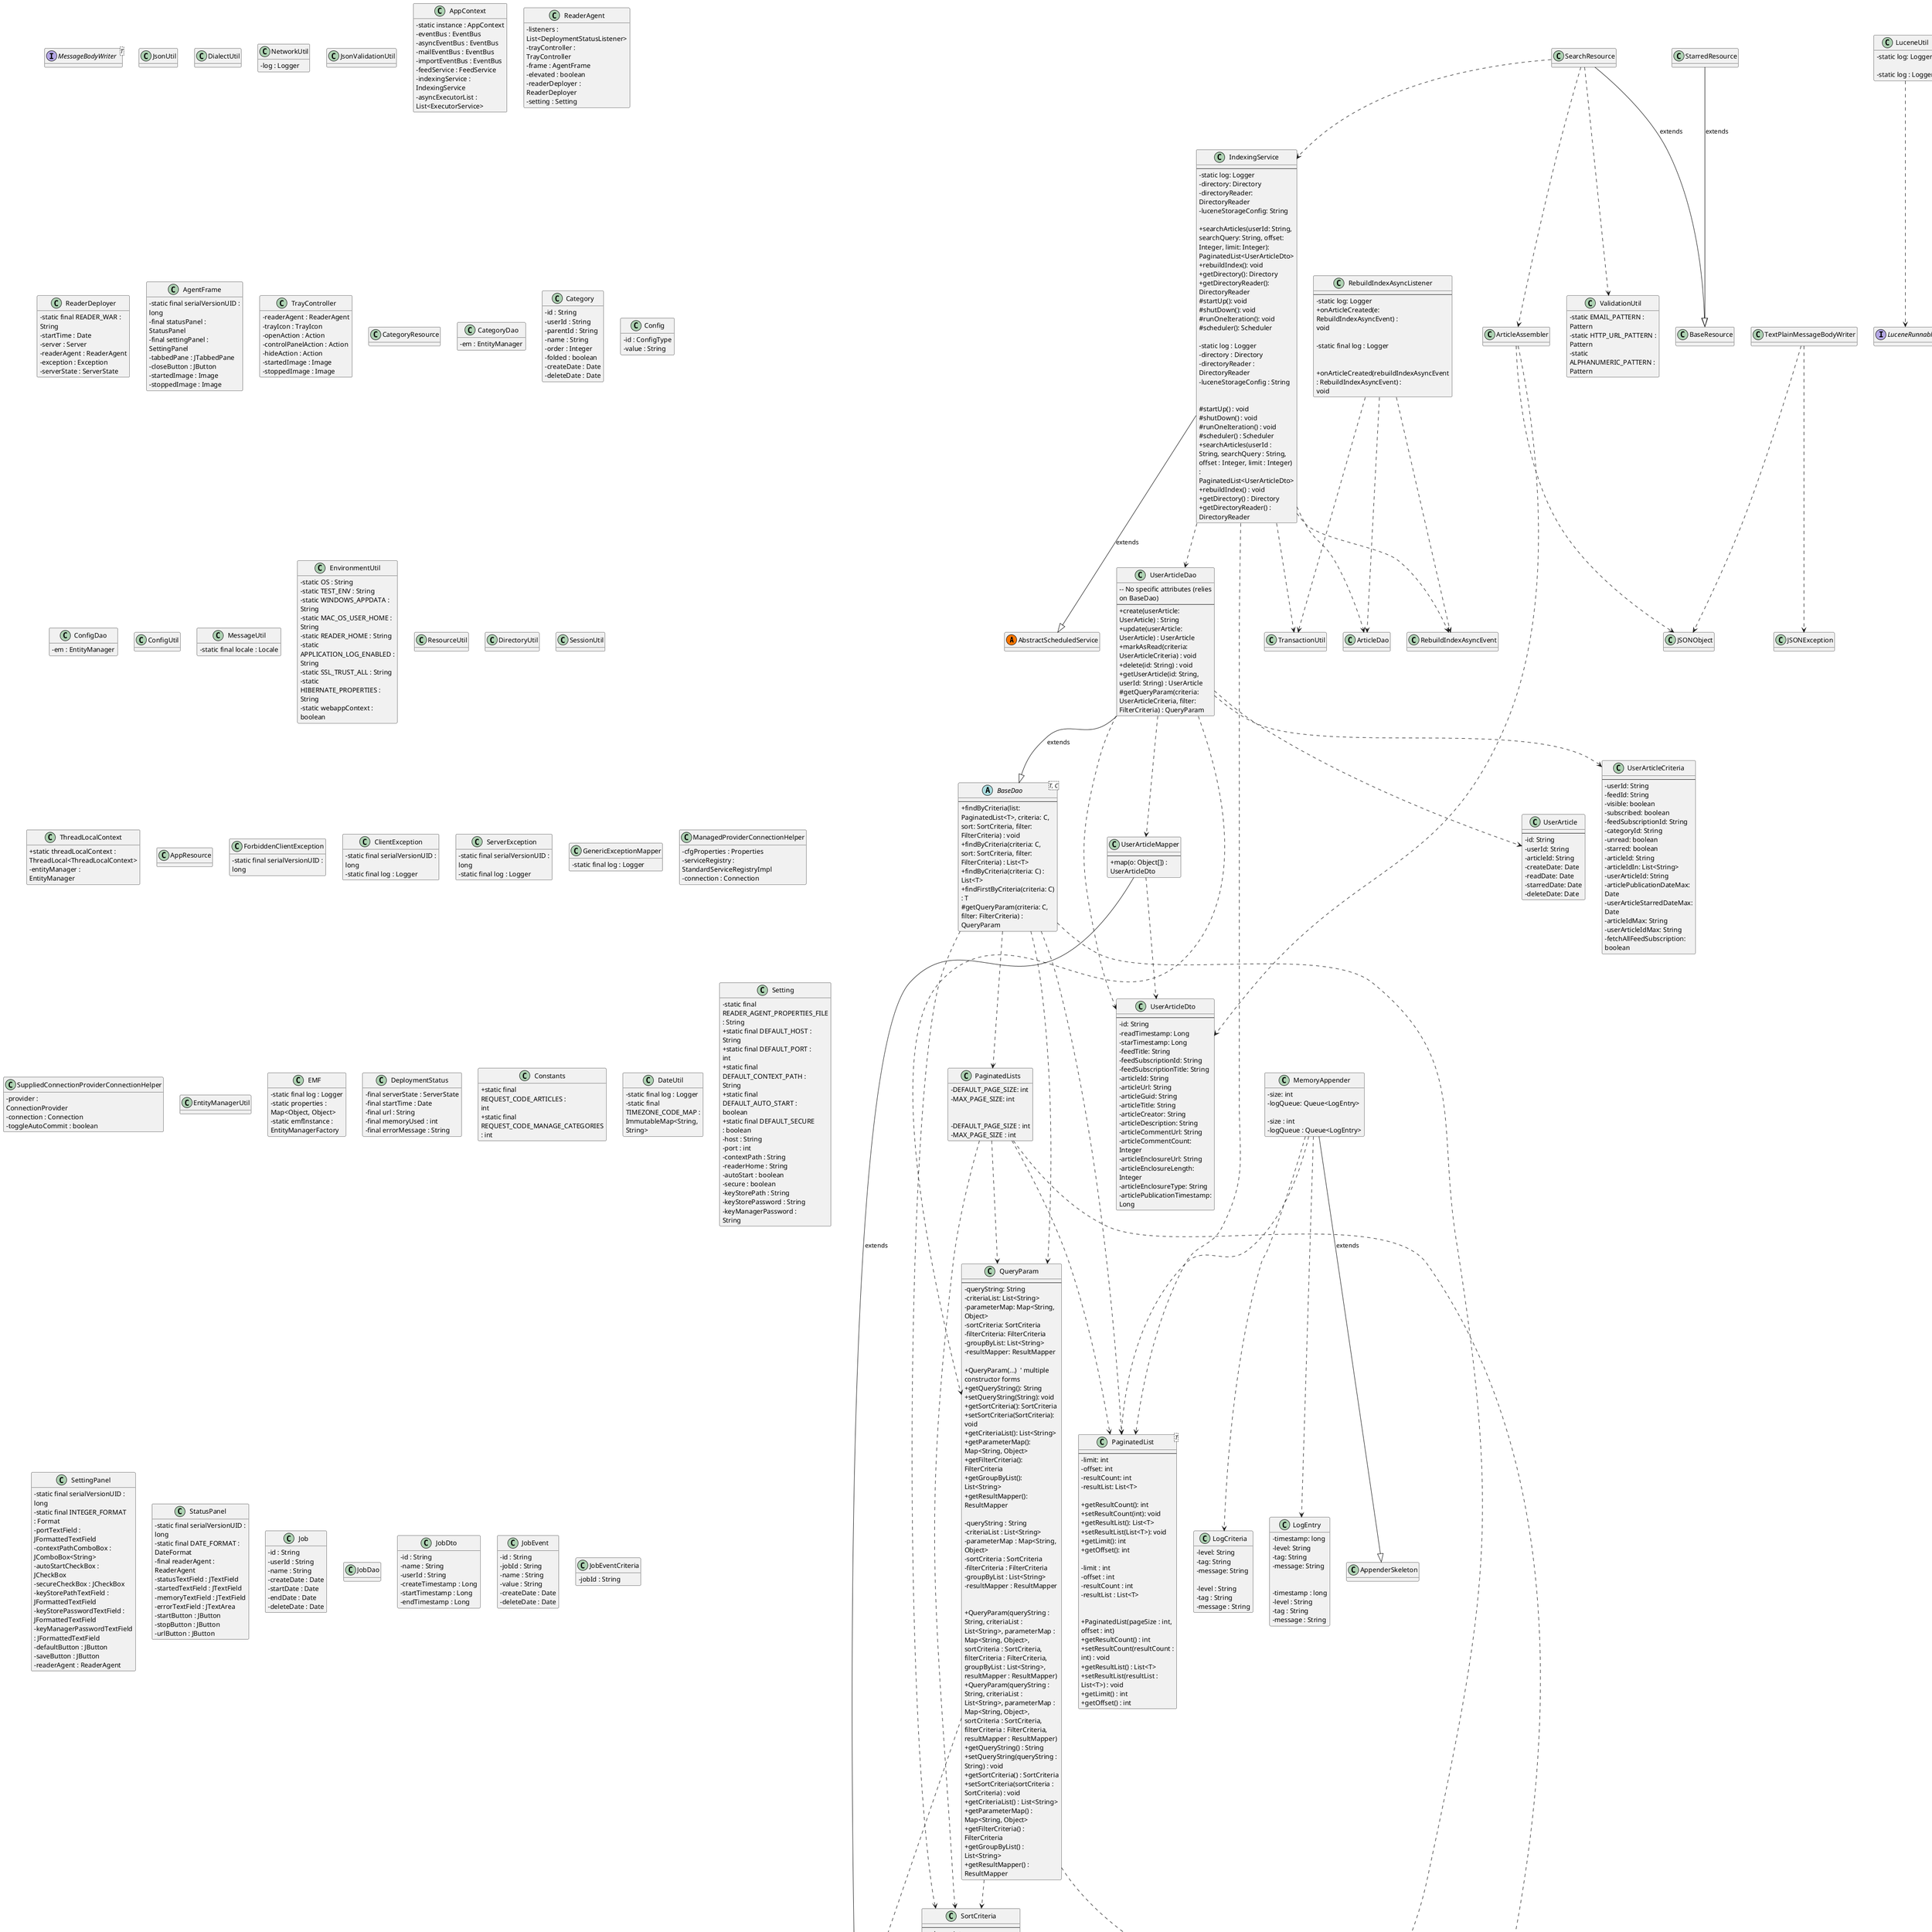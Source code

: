 @startuml

skinparam classAttributeIconSize 0
skinparam wrapWidth 200
hide methods
hide stereotypes

' ------------------------
' Placeholder classes that are referenced but not defined among the 35:
' ------------------------
class AbstractScheduledService << (A,#FF7700) >> {
}

' ------------------------
' 1. BaseDao (abstract)
' ------------------------
abstract class BaseDao<T, C> {
  --
  ' Key public methods from the text
  + findByCriteria(list: PaginatedList<T>, criteria: C, sort: SortCriteria, filter: FilterCriteria) : void
  + findByCriteria(criteria: C, sort: SortCriteria, filter: FilterCriteria) : List<T>
  + findByCriteria(criteria: C) : List<T>
  + findFirstByCriteria(criteria: C) : T
  # getQueryParam(criteria: C, filter: FilterCriteria) : QueryParam
}

' ------------------------
' 2. ResultMapper (abstract)
' ------------------------
abstract class ResultMapper<T> {
  --
  + map(rows: List<Object[]>) : List<T>
  + map(cols: Object[]) : T
  --
  - characterValue(o: Object) : Character
  - stringValue(o: Object) : String
  - booleanValue(o: Object) : Boolean
  - intValue(o: Object) : Integer
  - longValue(o: Object) : Long
  - floatValue(o: Object) : Float
  - doubleValue(o: Object) : Double
  - bigDecimalValue(o: Object) : BigDecimal
  - dateValue(o: Object) : Date
}

' ------------------------
' 3. UserArticleDao
' ------------------------
class UserArticleDao {
  -- No specific attributes (relies on BaseDao)
  --
  + create(userArticle: UserArticle) : String
  + update(userArticle: UserArticle) : UserArticle
  + markAsRead(criteria: UserArticleCriteria) : void
  + delete(id: String) : void
  + getUserArticle(id: String, userId: String) : UserArticle
  # getQueryParam(criteria: UserArticleCriteria, filter: FilterCriteria) : QueryParam
}

UserArticleDao --|> BaseDao : extends
UserArticleDao ..> UserArticle
UserArticleDao ..> UserArticleCriteria
UserArticleDao ..> UserArticleDto
UserArticleDao ..> UserArticleMapper
UserArticleDao ..> QueryParam

' ------------------------
' 4. UserArticleDto
' ------------------------
class UserArticleDto {
  --
  ' Key attributes
  - id: String
  - readTimestamp: Long
  - starTimestamp: Long
  - feedTitle: String
  - feedSubscriptionId: String
  - feedSubscriptionTitle: String
  - articleId: String
  - articleUrl: String
  - articleGuid: String
  - articleTitle: String
  - articleCreator: String
  - articleDescription: String
  - articleCommentUrl: String
  - articleCommentCount: Integer
  - articleEnclosureUrl: String
  - articleEnclosureLength: Integer
  - articleEnclosureType: String
  - articlePublicationTimestamp: Long
}

' ------------------------
' 5. UserArticleMapper
' ------------------------
class UserArticleMapper {
  --
  + map(o: Object[]) : UserArticleDto
}

UserArticleMapper --|> ResultMapper : extends
UserArticleMapper ..> UserArticleDto

' ------------------------
' 6. UserArticleCriteria
' ------------------------
class UserArticleCriteria {
  --
  - userId: String
  - feedId: String
  - visible: boolean
  - subscribed: boolean
  - feedSubscriptionId: String
  - categoryId: String
  - unread: boolean
  - starred: boolean
  - articleId: String
  - articleIdIn: List<String>
  - userArticleId: String
  - articlePublicationDateMax: Date
  - userArticleStarredDateMax: Date
  - articleIdMax: String
  - userArticleIdMax: String
  - fetchAllFeedSubscription: boolean
}

' ------------------------
' 7. UserArticle
' ------------------------
class UserArticle {
  --
  - id: String
  - userId: String
  - articleId: String
  - createDate: Date
  - readDate: Date
  - starredDate: Date
  - deleteDate: Date
}

' ------------------------
' 8. IndexingService
' ------------------------
class IndexingService {
  --
  - static log: Logger
  - directory: Directory
  - directoryReader: DirectoryReader
  - luceneStorageConfig: String

  + searchArticles(userId: String, searchQuery: String, offset: Integer, limit: Integer): PaginatedList<UserArticleDto>
  + rebuildIndex(): void
  + getDirectory(): Directory
  + getDirectoryReader(): DirectoryReader
  # startUp(): void
  # shutDown(): void
  # runOneIteration(): void
  # scheduler(): Scheduler
}

IndexingService --|> AbstractScheduledService : extends
IndexingService ..> TransactionUtil
IndexingService ..> ArticleDao
IndexingService ..> UserArticleDao
IndexingService ..> PaginatedList
IndexingService ..> RebuildIndexAsyncEvent

' We'll represent Directory, DirectoryReader as placeholders:

' ------------------------
' 9. RebuildIndexAsyncEvent
' ------------------------
class RebuildIndexAsyncEvent {
  + toString() : String
}

' ------------------------
' 10. RebuildIndexAsyncListener
' ------------------------
class RebuildIndexAsyncListener {
  --
  - static log: Logger
  + onArticleCreated(e: RebuildIndexAsyncEvent) : void
}

RebuildIndexAsyncListener ..> RebuildIndexAsyncEvent
RebuildIndexAsyncListener ..> ArticleDao
RebuildIndexAsyncListener ..> TransactionUtil

' ------------------------
' 11. SortCriteria
' ------------------------
class SortCriteria {
  --
  - column: int
  - asc: boolean
  - sortQuery: String

  + SortCriteria(sortQuery: String)
  + SortCriteria(column: Integer, asc: Boolean)
  + getSortQuery(): String
  + getColumn(): int
  + isAsc(): boolean
}

' ------------------------
' 12. QueryParam
' ------------------------
class QueryParam {
  --
  - queryString: String
  - criteriaList: List<String>
  - parameterMap: Map<String, Object>
  - sortCriteria: SortCriteria
  - filterCriteria: FilterCriteria
  - groupByList: List<String>
  - resultMapper: ResultMapper

  + QueryParam(...)  ' multiple constructor forms
  + getQueryString(): String
  + setQueryString(String): void
  + getSortCriteria(): SortCriteria
  + setSortCriteria(SortCriteria): void
  + getCriteriaList(): List<String>
  + getParameterMap(): Map<String, Object>
  + getFilterCriteria(): FilterCriteria
  + getGroupByList(): List<String>
  + getResultMapper(): ResultMapper
}

QueryParam ..> SortCriteria
QueryParam ..> FilterCriteria
QueryParam ..> ResultMapper

' ------------------------
' 13. FilterCriteria
' ------------------------
class FilterCriteria {
  --
  - filterColumnList: List<FilterColumn>
  + FilterCriteria(filterColumnList: List<FilterColumn>)
  + getFilterColumnList(): List<FilterColumn>
}

' ------------------------
' 14. FilterColumn
' ------------------------
class FilterColumn << (A, #BBEE77) >> {
  --
  - column: String
  - filter: String

  + FilterColumn(column: String, filter: String)
  + getColumn(): String
  + getFilter(): String
  + getPredicate(): String   ' abstract in text
  + getParamValue(): Object  ' abstract in text
  + getParamName(): String
  + hasParam(): boolean
}

FilterCriteria o-- "*" FilterColumn

' ------------------------
' 15. SearchResource
' ------------------------
class SearchResource {
  + get(query: String, limit: Integer, offset: Integer)
}

SearchResource --|> BaseResource : extends
SearchResource ..> IndexingService
SearchResource ..> ArticleAssembler
SearchResource ..> ValidationUtil



' ------------------------
' 16. PaginatedLists
' ------------------------
class PaginatedLists {
  - DEFAULT_PAGE_SIZE: int
  - MAX_PAGE_SIZE: int

  + create(pageSize: Integer, offset: Integer) : PaginatedList<E>
  + create() : PaginatedList<E>
  + executeQuery(queryParam: QueryParam) : List<E>
  + executePaginatedQuery(list: PaginatedList<E>, qp: QueryParam, s: SortCriteria) : void
}

PaginatedLists ..> PaginatedList
PaginatedLists ..> QueryParam
PaginatedLists ..> SortCriteria
PaginatedLists ..> FilterColumn

' ------------------------
' 17. PaginatedList<T>
' ------------------------
class PaginatedList<T> {
  --
  - limit: int
  - offset: int
  - resultCount: int
  - resultList: List<T>

  + getResultCount(): int
  + setResultCount(int): void
  + getResultList(): List<T>
  + setResultList(List<T>): void
  + getLimit(): int
  + getOffset(): int
}

' ------------------------
' 18. LuceneUtil
' ------------------------
class LuceneUtil {
  - static log: Logger
  + handle(runnable: LuceneRunnable): void
}

interface LuceneRunnable {
  + run(indexWriter: IndexWriter) : void
}

LuceneUtil ..> LuceneRunnable

' We'll define IndexWriter as a placeholder


' ------------------------
' 19. StarredArticleImportedEvent
' ------------------------
class StarredArticleImportedEvent {
  - feed: Feed
  - article: Article
  + getFeed(): Feed
  + setFeed(Feed): void
  + getArticle(): Article
  + setArticle(Article): void
  + toString(): String
}


StarredArticleImportedEvent o-- Feed
StarredArticleImportedEvent o-- Article

' ------------------------
' 20. StarredReader
' ------------------------
class StarredReader {
  - static log: Logger
  - starredArticleImportedListener: StarredArticleImportedListener

  + read(is: InputStream) : void
  + setStarredArticleListener(listener: StarredArticleImportedListener) : void
}

class StarredArticleImportedListener {
  + onStarredArticleImported(event: StarredArticleImportedEvent) : void
}

StarredReader --> StarredArticleImportedListener
StarredReader *-- Article
StarredReader *-- Feed



' ------------------------
' 21. StarredResource
' ------------------------
class StarredResource {
  + get(limit: Integer, afterArticle: String)
  + star(id: String)
  + unstar(id: String)
  + starMultiple(ids: List<String>)
  + unstarMultiple(ids: List<String>)
}

StarredResource --|> BaseResource : extends

' ------------------------
' 22. LogCriteria
' ------------------------
class LogCriteria {
  - level: String
  - tag: String
  - message: String
  + getLevel(): String
  + setLevel(String): LogCriteria
  + getTag(): String
  + setTag(String): LogCriteria
  + getMessage(): String
  + setMessage(String): LogCriteria
}

' ------------------------
' 23. LogEntry
' ------------------------
class LogEntry {
  - timestamp: long
  - level: String
  - tag: String
  - message: String

  + LogEntry(ts: long, level: String, tag: String, msg: String)
  + getTimestamp(): long
  + getLevel(): String
  + getTag(): String
  + getMessage(): String
}

' ------------------------
' 24. MemoryAppender
' ------------------------
class MemoryAppender {
  - size: int
  - logQueue: Queue<LogEntry>
  + requiresLayout(): boolean
  + close(): void
  + append(event: LoggingEvent): void
  + getLogList(): Queue<LogEntry>
  + setSize(int): void
  + find(criteria: LogCriteria, list: PaginatedList<LogEntry>): void
}

MemoryAppender --|> AppenderSkeleton : extends
MemoryAppender ..> LogCriteria
MemoryAppender ..> PaginatedList
MemoryAppender ..> LogEntry

' We'll define LoggingEvent and Queue as placeholders:


' ------------------------
' 25. DeadEventListener
' ------------------------
class DeadEventListener {
  - static log: Logger
  + onDeadEvent(deadEvent: DeadEvent): void
}

DeadEventListener --> DeadEvent

' ------------------------
' 26. HttpUtil
' ------------------------
class HttpUtil {
  - static log: Logger
  + readUrlIntoString(url: URL): String
  + postUrl(url: URL, data: String): String
}


HttpUtil ..> URL
HttpUtil ..> URLConnection



' ------------------------
' 27. UrlUtil
' ------------------------
class UrlUtil {
  + getBaseUri(feed: Feed, article: Article): String
  + getBaseUri(urlString: String): String
  + completeUrl(baseUrl: String, relativeUrl: String): String
}

UrlUtil ..> Feed
UrlUtil ..> Article

' ------------------------
' 28. Helper
' ------------------------
class Helper {
  - static log: Logger
  - js: JSEngine

  + Helper(js: JSEngine)
  + log(msg: Object): void
  + load(path: String): void
  + fileExists(path: String): boolean
  + canAutoupdate(): boolean
  + timerTask(r: Runnable): TimerTask
}

Helper --> JSEngine
Helper ..> Logger
Helper ..> TimerTask



' ------------------------
' 29. JSEngine
' ------------------------
class JSEngine {
  - engine: ScriptEngine
  + JSEngine()
  + evaluate(script: String): Object
  + put(key: String, value: Object): void
}


JSEngine ..> ScriptEngine

' ------------------------
' 30. DbOpenHelper (abstract)
' ------------------------
abstract class DbOpenHelper {
  - static log: Logger
  - connectionHelper: ConnectionHelper
  - sqlStatementLogger: SqlStatementLogger
  - exceptions: List<Exception>
  - formatter: Formatter
  - haltOnError: boolean
  - stmt: Statement

  + open(): void
  + onCreate(): void
  + onUpgrade(oldV: int, newV: int): void
  + getExceptions(): List<?>
  + setHaltOnError(b: boolean): void
  + setFormat(b: boolean): void
  # executeAllScript(version: int): void
  # executeScript(script: InputStream): void
}


DbOpenHelper ..> ConnectionHelper
DbOpenHelper ..> SqlStatementLogger
DbOpenHelper ..> Formatter
DbOpenHelper ..> Statement
DbOpenHelper ..> Exception

' ------------------------
' 31. ReaderHttpClient (abstract)
' ------------------------
abstract class ReaderHttpClient<T> {
  - USER_AGENT: String
  - sslSocketFactory: SSLSocketFactory
  - timeout: int

  + open(url: URL): T
  + process(is: InputStream): T
  + setTimeout(t: int): void
}

ReaderHttpClient ..> URL
ReaderHttpClient ..> InputStream

' ------------------------
' 32. ReaderStandardAnalyzer
' ------------------------
class ReaderStandardAnalyzer {
  - maxTokenLength: int
  + setMaxTokenLength(length: int): void
  + getMaxTokenLength(): int
  + createComponents(fieldName: String, reader: Reader): Object
  + initReader(fieldName: String, reader: Reader): Reader
}

ReaderStandardAnalyzer --|> StopwordAnalyzerBase : extends

ReaderStandardAnalyzer ..> HTMLStripCharFilter
ReaderStandardAnalyzer ..> StandardTokenizer
ReaderStandardAnalyzer ..> StandardFilter
ReaderStandardAnalyzer ..> LowerCaseFilter
ReaderStandardAnalyzer ..> StopFilter

class HTMLStripCharFilter
class StandardTokenizer
class StandardFilter
class LowerCaseFilter
class StopFilter

' ------------------------
' 33. AdblockUtil
' ------------------------
class AdblockUtil {
  - static log: Logger
  - subscriptions: List<Subscription>
  - js: JSEngine
  - interactive: boolean

  + start(): void
  + getSubscriptions(): List<Subscription>
  + getSubscription(url: String): Subscription
  + setSubscription(s: Subscription): void
  + refreshSubscription(): void
  + offerSubscription(): Subscription
  + verifySubscriptions(): boolean
  + matches(url: String, query: String, reqHost: String, refHost: String, accept: String): Boolean
  + startInteractive(): void
  + stopInteractive(): void
  + checkLocalePrefixMatch(prefixes: String[]): String
}


AdblockUtil o-- Subscription
AdblockUtil ..> JSEngine
AdblockUtil ..> Helper
AdblockUtil ..> SubscriptionParser

' ------------------------
' 34. TextPlainMessageBodyWriter
' ------------------------
class TextPlainMessageBodyWriter {
  + isWriteable(type: Class, gType: Type, ann: Annotation[], mediaType: MediaType) : boolean
  + getSize(json: JSONObject, type: Class, ... ) : long
  + writeTo(jsonObject: JSONObject, ...) : void
}

interface MessageBodyWriter<T>

TextPlainMessageBodyWriter ..> JSONObject
TextPlainMessageBodyWriter ..> JSONException



' ------------------------
' 35. ArticleAssembler
' ------------------------
class ArticleAssembler {
  + asJson(userArticle: UserArticleDto): JSONObject
}

ArticleAssembler ..> UserArticleDto
ArticleAssembler ..> JSONObject

' ------------------------
' Draw some additional lines for clarity:
' ------------------------
BaseDao ..> PaginatedList
BaseDao ..> PaginatedLists
BaseDao ..> SortCriteria
BaseDao ..> FilterCriteria
BaseDao ..> QueryParam

ResultMapper ..> SerializableClobProxy
ResultMapper ..> IOUtils

' 1) JsonUtil
class JsonUtil {
  
  

  
  + append(o : JSONObject, key : String, value : JSONObject) : JSONObject
}

' 2) DialectUtil
class DialectUtil {
  
  

  
  + isObjectNotFound(message : String) : boolean
  + transform(sql : String) : String
  + transformToPostgresql(sql : String) : String
  + getDateDiff(field : String, diff : String, unit : String) : String
  + getTimeStamp(value : String) : String
  + getNullParameter(parameterName : String, value : Object) : String
}

' 3) NetworkUtil
class NetworkUtil {
  
  - log : Logger

  
  + mapTcpPort(port : int) : boolean
}

' 4) JsonValidationUtil
class JsonValidationUtil {
  
  

  
  + validateJsonRequired(n : JsonNode, name : String) : void
  + validateJsonObject(n : JsonNode, name : String, required : boolean) : void
  + validateJsonNumber(n : JsonNode, name : String, required : boolean) : void
  + validateJsonLong(n : JsonNode, name : String, required : boolean) : void
  + validateJsonString(n : JsonNode, name : String, required : boolean) : void
  + validateJsonArray(n : JsonNode, name : String, required : boolean) : void
}

' 5) AppContext
class AppContext {
  
  - static instance : AppContext
  - eventBus : EventBus
  - asyncEventBus : EventBus
  - mailEventBus : EventBus
  - importEventBus : EventBus
  - feedService : FeedService
  - indexingService : IndexingService
  - asyncExecutorList : List<ExecutorService>

  
  - AppContext()
  + static getInstance() : AppContext
  - resetEventBus() : void
  - newAsyncEventBus() : EventBus
  + waitForAsync() : void
  + getEventBus() : EventBus
  + getAsyncEventBus() : EventBus
  + getMailEventBus() : EventBus
  + getImportEventBus() : EventBus
  + getFeedService() : FeedService
  + getIndexingService() : IndexingService
}

' 6) ReaderAgent
class ReaderAgent {
  
  - listeners : List<DeploymentStatusListener>
  - trayController : TrayController
  - frame : AgentFrame
  - elevated : boolean
  - readerDeployer : ReaderDeployer
  - setting : Setting

  
  + ReaderAgent()
  + notifyDeploymentInfo() : void
  - setLookAndFeel() : void
  + checkElevation(args : String...) : void
  - isElevationNeeded() : boolean
  + addListener(listener : DeploymentStatusListener) : void
  + showStatusPanel() : void
  + showTrayIconMessage() : void
  + exit() : void
  + openBrowser() : void
  - start(args : List<String>) : void
  + static main(args : String[]) : void
  + getReaderDeployer() : ReaderDeployer
  - isElevated() : boolean
  + getSetting() : Setting
}

' 7) ReaderDeployer
class ReaderDeployer {
  
  - static final READER_WAR : String
  - startTime : Date
  - server : Server
  - readerAgent : ReaderAgent
  - exception : Exception
  - serverState : ServerState

  
  + ReaderDeployer(readerAgent : ReaderAgent)
  + start() : void
  + stop() : void
  + getErrorMessage() : String
  + getMemoryUsed() : int
  + getUrl() : String
  + getDeploymentStatus() : DeploymentStatus
  + lifeCycleStarting(event : LifeCycle) : void
  + lifeCycleStarted(event : LifeCycle) : void
  + lifeCycleStopping(event : LifeCycle) : void
  + lifeCycleStopped(event : LifeCycle) : void
  + lifeCycleFailure(event : LifeCycle, cause : Throwable) : void
}

' 8) AgentFrame
class AgentFrame {
  
  - static final serialVersionUID : long
  - final statusPanel : StatusPanel
  - final settingPanel : SettingPanel
  - tabbedPane : JTabbedPane
  - closeButton : JButton
  - startedImage : Image
  - stoppedImage : Image

  
  + AgentFrame(readerAgent : ReaderAgent)
  + centerComponent() : void
  - initComponent() : void
  + showStatusPanel() : void
  + showSettingPanel() : void
  - setIcon(image : Image) : void
  + notifyDeploymentStatus(deploymentStatus : DeploymentStatus) : void
}

' 9) TrayController
class TrayController {
  
  - readerAgent : ReaderAgent
  - trayIcon : TrayIcon
  - openAction : Action
  - controlPanelAction : Action
  - hideAction : Action
  - startedImage : Image
  - stoppedImage : Image

  
  + TrayController(readerAgent : ReaderAgent)
  + showMessage() : void
  - createImage(resourceName : String) : Image
  - createMenuItem(action : Action) : MenuItem
  + uninstallComponents() : void
  - setTrayImage(image : Image) : void
  + notifyDeploymentStatus(deploymentStatus : DeploymentStatus) : void
}

' 10) IndexingService
class IndexingService {
  
  - static log : Logger
  - directory : Directory
  - directoryReader : DirectoryReader
  - luceneStorageConfig : String

  
  # startUp() : void
  # shutDown() : void
  # runOneIteration() : void
  # scheduler() : Scheduler
  + searchArticles(userId : String, searchQuery : String, offset : Integer, limit : Integer) : PaginatedList<UserArticleDto>
  + rebuildIndex() : void
  + getDirectory() : Directory
  + getDirectoryReader() : DirectoryReader
}

' 11) RebuildIndexAsyncEvent
class RebuildIndexAsyncEvent {
  
  

  
  + toString() : String
}

' 12) RebuildIndexAsyncListener
class RebuildIndexAsyncListener {
  
  - static final log : Logger

  
  + onArticleCreated(rebuildIndexAsyncEvent : RebuildIndexAsyncEvent) : void
}

' 13) SortCriteria
class SortCriteria {
  
  - column : int
  - asc : boolean
  - sortQuery : String

  
  + SortCriteria(sortQuery : String)
  + SortCriteria(column : Integer, asc : Boolean)
  + getSortQuery() : String
  + getColumn() : int
  + isAsc() : boolean
}

' 14) QueryParam
class QueryParam {
  
  - queryString : String
  - criteriaList : List<String>
  - parameterMap : Map<String, Object>
  - sortCriteria : SortCriteria
  - filterCriteria : FilterCriteria
  - groupByList : List<String>
  - resultMapper : ResultMapper

  
  + QueryParam(queryString : String, criteriaList : List<String>, parameterMap : Map<String, Object>, sortCriteria : SortCriteria, filterCriteria : FilterCriteria, groupByList : List<String>, resultMapper : ResultMapper)
  + QueryParam(queryString : String, criteriaList : List<String>, parameterMap : Map<String, Object>, sortCriteria : SortCriteria, filterCriteria : FilterCriteria, resultMapper : ResultMapper)
  + getQueryString() : String
  + setQueryString(queryString : String) : void
  + getSortCriteria() : SortCriteria
  + setSortCriteria(sortCriteria : SortCriteria) : void
  + getCriteriaList() : List<String>
  + getParameterMap() : Map<String, Object>
  + getFilterCriteria() : FilterCriteria
  + getGroupByList() : List<String>
  + getResultMapper() : ResultMapper
}

' 15) FilterCriteria
class FilterCriteria {
  
  - filterColumnList : List<FilterColumn>

  
  + FilterCriteria(filterColumnList : List<FilterColumn>)
  + getFilterColumnList() : List<FilterColumn>
}

' 16) FilterColumn
class FilterColumn {
  
  # column : String
  # filter : String

  
  + FilterColumn(column : String, filter : String)
  + getColumn() : String
  + getFilter() : String
  + getPredicate() : String
  + getParamValue() : Object
  + getParamName() : String
  + hasParam() : boolean
}

' 17) SearchResource
class SearchResource {
  
  

  
  + get(query : String, limit : Integer, offset : Integer)
}

' 18) PaginatedLists
class PaginatedLists {
  
  - DEFAULT_PAGE_SIZE : int
  - MAX_PAGE_SIZE : int

  
  + create(pageSize : Integer, offset : Integer) : PaginatedList<E>
  + create() : PaginatedList<E>
  + executeQuery(queryParam : QueryParam) : List<E>
  + executePaginatedQuery(paginatedList : PaginatedList<E>, queryParam : QueryParam, sortCriteria : SortCriteria) : void
  - executeCountQuery(paginatedList : PaginatedList<E>, queryParam : QueryParam) : void
  - executeResultQuery(paginatedList : PaginatedList<E>, queryParam : QueryParam) : void
  - getQueryString(queryParam : QueryParam) : String
  - getNativeCountQuery(queryParam : QueryParam) : String
  - getOrderByClause(sortCriteria : SortCriteria) : String
  - mapQueryParam(query : Query, queryParam : QueryParam) : void
  - mapFilterColumn(query : Query, queryParam : QueryParam) : void
}

' 19) PaginatedList<T>
class PaginatedList {
  
  - limit : int
  - offset : int
  - resultCount : int
  - resultList : List<T>

  
  + PaginatedList(pageSize : int, offset : int)
  + getResultCount() : int
  + setResultCount(resultCount : int) : void
  + getResultList() : List<T>
  + setResultList(resultList : List<T>) : void
  + getLimit() : int
  + getOffset() : int
}

' 20) LuceneUtil
class LuceneUtil {
  
  - static log : Logger

  
  + static handle(runnable : LuceneRunnable) : void
}

' 21) LogCriteria
class LogCriteria {
  
  - level : String
  - tag : String
  - message : String

  
  + getLevel() : String
  + setLevel(level : String) : LogCriteria
  + getTag() : String
  + setTag(tag : String) : LogCriteria
  + getMessage() : String
  + setMessage(message : String) : LogCriteria
}

' 22) LogEntry
class LogEntry {
  
  - timestamp : long
  - level : String
  - tag : String
  - message : String

  
  + LogEntry(timestamp : long, level : String, tag : String, message : String)
  + getTimestamp() : long
  + getLevel() : String
  + getTag() : String
  + getMessage() : String
}

' 23) MemoryAppender
class MemoryAppender {
  
  - size : int
  - logQueue : Queue<LogEntry>

  
  + requiresLayout() : boolean
  + close() : void
  + append(event : LoggingEvent) : void
  - getLoggerName(event : LoggingEvent) : String
  + getLogList() : Queue<LogEntry>
  + setSize(size : int) : void
  + find(criteria : LogCriteria, list : PaginatedList<LogEntry>) : void
}

' 24) DeadEventListener
class DeadEventListener {
  
  - static final log : Logger

  
  + onDeadEvent(deadEvent : DeadEvent) : void
}



' 37) ValidationUtil
class ValidationUtil {
  
  - static EMAIL_PATTERN : Pattern
  - static HTTP_URL_PATTERN : Pattern
  - static ALPHANUMERIC_PATTERN : Pattern

  
  + static validateRequired(s : Object, name : String) : void
  + static validateLength(s : String, name : String, lengthMin : Integer, lengthMax : Integer, nullable : boolean) : String
  + static validateLength(s : String, name : String, lengthMin : Integer, lengthMax : Integer) : String
  + static validateStringNotBlank(s : String, name : String) : String
  + static validateEmail(s : String, name : String) : void
  + static validateHttpUrl(s : String, name : String) : String
  + static validateAlphanumeric(s : String, name : String) : void
  + static validateDate(s : String, name : String, nullable : boolean) : Date
}

' 38) CategoryResource
class CategoryResource {
  
  

  
  + list()
  + get(id : String, unread : boolean, limit : Integer, afterArticle : String)
  + add(name : String)
  + delete(id : String)
  + read(id : String)
  + update(id : String, name : String, order : Integer, folded : Boolean)
}

' 39) CategoryDao
class CategoryDao {
  
  - em : EntityManager

  
  + create(category : Category) : String
  + update(category : Category) : Category
  + reorder(category : Category, order : int) : void
  + delete(id : String) : void
  + getRootCategory(userId : String) : Category
  + getCategory(id : String, userId : String) : Category
  + getCategoryCount(parentId : String, userId : String) : int
  + findAllCategory(userId : String) : List<Category>
  + findSubCategory(parentId : String, userId : String) : List<Category>
}

' 40) Category
class Category {
  
  - id : String
  - userId : String
  - parentId : String
  - name : String
  - order : Integer
  - folded : boolean
  - createDate : Date
  - deleteDate : Date

  
  + getId() : String
  + setId(id : String) : void
  + getUserId() : String
  + setUserId(userId : String) : void
  + getParentId() : String
  + setParentId(parentId : String) : void
  + getName() : String
  + setName(name : String) : void
  + getOrder() : Integer
  + setOrder(order : Integer) : void
  + isFolded() : boolean
  + setFolded(folded : boolean) : void
  + getCreateDate() : Date
  + setCreateDate(createDate : Date) : void
  + getDeleteDate() : Date
  + setDeleteDate(deleteDate : Date) : void
}

' 41) Config
class Config {
  
  - id : ConfigType
  - value : String

  
  + getId() : ConfigType
  + setId(id : ConfigType) : void
  + getValue() : String
  + setValue(value : String) : void
  + toString() : String
}

' 42) ConfigDao
class ConfigDao {
  
  - em : EntityManager

  
  + getById(id : ConfigType) : Config
}

' 43) ConfigUtil
class ConfigUtil {
  
  

  
  + static getConfigStringValue(configType : ConfigType) : String
  + static getConfigBundle() : ResourceBundle
  + static getConfigIntegerValue(configType : ConfigType) : int
  + static getConfigBooleanValue(configType : ConfigType) : boolean
}

' 44) MessageUtil
class MessageUtil {
  
  - static final locale : Locale

  
  + static getMessage(key : String, args : Object...) : String
}

' 45) EnvironmentUtil
class EnvironmentUtil {
  
  - static OS : String
  - static TEST_ENV : String
  - static WINDOWS_APPDATA : String
  - static MAC_OS_USER_HOME : String
  - static READER_HOME : String
  - static APPLICATION_LOG_ENABLED : String
  - static SSL_TRUST_ALL : String
  - static HIBERNATE_PROPERTIES : String
  - static webappContext : boolean

  
  + static isWindows() : boolean
  + static isMacOs() : boolean
  + static isUnix() : boolean
  + static isUnitTest() : boolean
  + static getWindowsAppData() : String
  + static getMacOsUserHome() : String
  + static getReaderHome() : String
  + static getHibernateProperties() : String
  + static isApplicationLogEnabled() : boolean
  + static isSslTrustAll() : boolean
  + static isWebappContext() : boolean
  + static setWebappContext(webappContext : boolean) : void
}

' 46) ResourceUtil
class ResourceUtil {
  
  

  
  + static list(clazz : Class<?>, path : String, filter : FilenameFilter) : List<String>
  + static list(clazz : Class<?>, path : String) : List<String>
  + static loadPropertiesFromUrl(url : URL) : Map<Object, Object>
}

' 47) DirectoryUtil
class DirectoryUtil {
  
  

  
  + static getBaseDataDirectory() : File
  + static getDbDirectory() : File
  + static getFaviconDirectory() : File
  + static getLuceneDirectory() : File
  + static getLogDirectory() : File
  - static getDataSubDirectory(subdirectory : String) : File
}

' 48) SessionUtil
class SessionUtil {
  
  

  
  + static getCurrentSession() : Session
}

' 49) ThreadLocalContext
class ThreadLocalContext {
  
  + static threadLocalContext : ThreadLocal<ThreadLocalContext>
  - entityManager : EntityManager

  
  + static get() : ThreadLocalContext
  + static cleanup() : void
  + isInTransactionalContext() : boolean
  + getEntityManager() : EntityManager
  + setEntityManager(entityManager : EntityManager) : void
}

' 50) AppResource
class AppResource {
  
  

  
  + version()
  + log()
  + batchReindex()
  + mapPort()
}

' 51) ForbiddenClientException
class ForbiddenClientException {
  
  - static final serialVersionUID : long

  
  + ForbiddenClientException()
}

' 52) ClientException
class ClientException {
  
  - static final serialVersionUID : long
  - static final log : Logger

  
  + ClientException(type : String, message : String, e : Exception)
  + ClientException(type : String, message : String)
}

' 53) ServerException
class ServerException {
  
  - static final serialVersionUID : long
  - static final log : Logger

  
  + ServerException(type : String, message : String, e : Exception)
  + ServerException(type : String, message : String)
}

' 54) GenericExceptionMapper
class GenericExceptionMapper {
  
  - static final log : Logger

  
  + toResponse(e : Exception) : Response
}

' 55) ManagedProviderConnectionHelper
class ManagedProviderConnectionHelper {
  
  - cfgProperties : Properties
  - serviceRegistry : StandardServiceRegistryImpl
  - connection : Connection

  
  + ManagedProviderConnectionHelper(cfgProperties : Properties)
  + prepare(needsAutoCommit : boolean) : void
  - static createServiceRegistry(properties : Properties) : StandardServiceRegistryImpl
  + getConnection() : Connection
  + release() : void
  - releaseConnection() : void
  - releaseServiceRegistry() : void
}

' 56) SuppliedConnectionProviderConnectionHelper
class SuppliedConnectionProviderConnectionHelper {
  
  - provider : ConnectionProvider
  - connection : Connection
  - toggleAutoCommit : boolean

  
  + SuppliedConnectionProviderConnectionHelper(provider : ConnectionProvider)
  + prepare(needsAutoCommit : boolean) : void
  + getConnection() : Connection
  + release() : void
}

' 57) EntityManagerUtil
class EntityManagerUtil {
  
  

  
  + static flush() : void
}

' 58) EMF
class EMF {
  
  - static final log : Logger
  - static properties : Map<Object, Object>
  - static emfInstance : EntityManagerFactory

  
  - static getEntityManagerProperties() : Map<Object, Object>
  - static getEntityManagerPropertiesFromEnvironment() : Map<Object, Object>
  - EMF()
  + static get() : EntityManagerFactory
  + static isDriverHsql() : boolean
  + static isDriverPostgresql() : boolean
  + static getDriver() : String
}

' 59) DeploymentStatus
class DeploymentStatus {
  
  - final serverState : ServerState
  - final startTime : Date
  - final url : String
  - final memoryUsed : int
  - final errorMessage : String

  
  + DeploymentStatus(serverState : ServerState, startTime : Date, url : String, memoryUsed : int, errorMessage : String)
  + getServerState() : ServerState
  + getStartTime() : Date
  + getUrl() : String
  + getMemoryUsed() : int
  + getErrorMessage() : String
}

' 60) Constants
class Constants {
  
  + static final REQUEST_CODE_ARTICLES : int
  + static final REQUEST_CODE_MANAGE_CATEGORIES : int

  
  
}

' 61) DateUtil
class DateUtil {
  
  - static final log : Logger
  - static final TIMEZONE_CODE_MAP : ImmutableMap<String, String>

  
  + static guessTimezoneOffset(date : String) : String
  + static parseDate(date : String, df : DateTimeFormatter) : Date
}

' 62) Setting
class Setting {
  
  - static final READER_AGENT_PROPERTIES_FILE : String
  + static final DEFAULT_HOST : String
  + static final DEFAULT_PORT : int
  + static final DEFAULT_CONTEXT_PATH : String
  + static final DEFAULT_AUTO_START : boolean
  + static final DEFAULT_SECURE : boolean
  - host : String
  - port : int
  - contextPath : String
  - readerHome : String
  - autoStart : boolean
  - secure : boolean
  - keyStorePath : String
  - keyStorePassword : String
  - keyManagerPassword : String

  
  + Setting()
  + read() : void
  + save() : void
  + getHost() : String
  + setHost(host : String) : void
  + getPort() : int
  + setPort(port : int) : void
  + getContextPath() : String
  + setContextPath(contextPath : String) : void
  + getReaderHome() : String
  + setReaderHome(readerHome : String) : void
  + isAutoStart() : boolean
  + setAutoStart(autoStart : boolean) : void
  + isSecure() : boolean
  + setSecure(secure : boolean) : void
  + getKeyStorePath() : String
  + setKeyStorePath(keyStorePath : String) : void
  + getKeyStorePassword() : String
  + setKeyStorePassword(keyStorePassword : String) : void
  + getKeyManagerPassword() : String
  + setKeyManagerPassword(keyManagerPassword : String) : void
}

' 63) SettingPanel
class SettingPanel {
  
  - static final serialVersionUID : long
  - static final INTEGER_FORMAT : Format
  - portTextField : JFormattedTextField
  - contextPathComboBox : JComboBox<String>
  - autoStartCheckBox : JCheckBox
  - secureCheckBox : JCheckBox
  - keyStorePathTextField : JFormattedTextField
  - keyStorePasswordTextField : JFormattedTextField
  - keyManagerPasswordTextField : JFormattedTextField
  - defaultButton : JButton
  - saveButton : JButton
  - readerAgent : ReaderAgent

  
  + SettingPanel(readerAgent : ReaderAgent)
  + readSetting() : void
  + saveSetting() : void
  - initComponent() : void
  - getContextPath() : String
  - getPort() : int
  - getKeyStorePath() : String
  - getKeyStorePassword() : String
  - getKeyManagerPassword() : String
}

' 64) StatusPanel
class StatusPanel {
  
  - static final serialVersionUID : long
  - static final DATE_FORMAT : DateFormat
  - final readerAgent : ReaderAgent
  - statusTextField : JTextField
  - startedTextField : JTextField
  - memoryTextField : JTextField
  - errorTextField : JTextArea
  - startButton : JButton
  - stopButton : JButton
  - urlButton : JButton

  
  + StatusPanel(readerAgent : ReaderAgent)
  - initComponent() : void
  + notifyDeploymentStatus(status : DeploymentStatus) : void
}

' 65) Job
class Job {
  
  - id : String
  - userId : String
  - name : String
  - createDate : Date
  - startDate : Date
  - endDate : Date
  - deleteDate : Date

  
  + getId() : String
  + setId(id : String) : void
  + getUserId() : String
  + setUserId(userId : String) : void
  + getName() : String
  + setName(name : String) : void
  + getCreateDate() : Date
  + setCreateDate(createDate : Date) : void
  + getStartDate() : Date
  + setStartDate(startDate : Date) : void
  + getEndDate() : Date
  + setEndDate(endDate : Date) : void
  + getDeleteDate() : Date
  + setDeleteDate(deleteDate : Date) : void
}

' 66) JobDao
class JobDao {
  
  

  
  # getQueryParam(criteria : JobCriteria, filterCriteria : FilterCriteria) : QueryParam
  + create(job : Job) : String
  + getActiveJob(id : String) : Job
  + delete(id : String) : void
  + update(job : Job) : Job
}

' 67) JobDto
class JobDto {
  
  - id : String
  - name : String
  - userId : String
  - createTimestamp : Long
  - startTimestamp : Long
  - endTimestamp : Long

  
  + getId() : String
  + setId(id : String) : void
  + getName() : String
  + setName(name : String) : void
  + getUserId() : String
  + setUserId(userId : String) : void
  + getCreateTimestamp() : Long
  + setCreateTimestamp(ts : Long) : void
  + getStartTimestamp() : Long
  + setStartTimestamp(ts : Long) : void
  + getEndTimestamp() : Long
  + setEndTimestamp(ts : Long) : void
}

' 68) JobEvent
class JobEvent {
  
  - id : String
  - jobId : String
  - name : String
  - value : String
  - createDate : Date
  - deleteDate : Date

  
  + getId() : String
  + setId(id : String) : void
  + getJobId() : String
  + setJobId(jobId : String) : void
  + getName() : String
  + setName(name : String) : void
  + getValue() : String
  + setValue(value : String) : void
  + getCreateDate() : Date
  + setCreateDate(createDate : Date) : void
  + getDeleteDate() : Date
  + setDeleteDate(deleteDate : Date) : void
}

' 69) JobEventCriteria
class JobEventCriteria {
  
  - jobId : String

  
  + getJobId() : String
  + setJobId(jobId : String) : JobEventCriteria
}

' 70) JobEventDao
class JobEventDao {
  
  

  
  # getQueryParam(criteria : JobEventCriteria, filterCriteria : FilterCriteria) : QueryParam
  + create(jobEvent : JobEvent) : String
  + delete(id : String) : void
}

' 71) JobEventMapper
class JobEventMapper {
  
  

  
  + map(o : Object[]) : JobEventDto
}

' 72) JobMapper
class JobMapper {
  
  

  
  + map(o : Object[]) : JobDto
}


@enduml